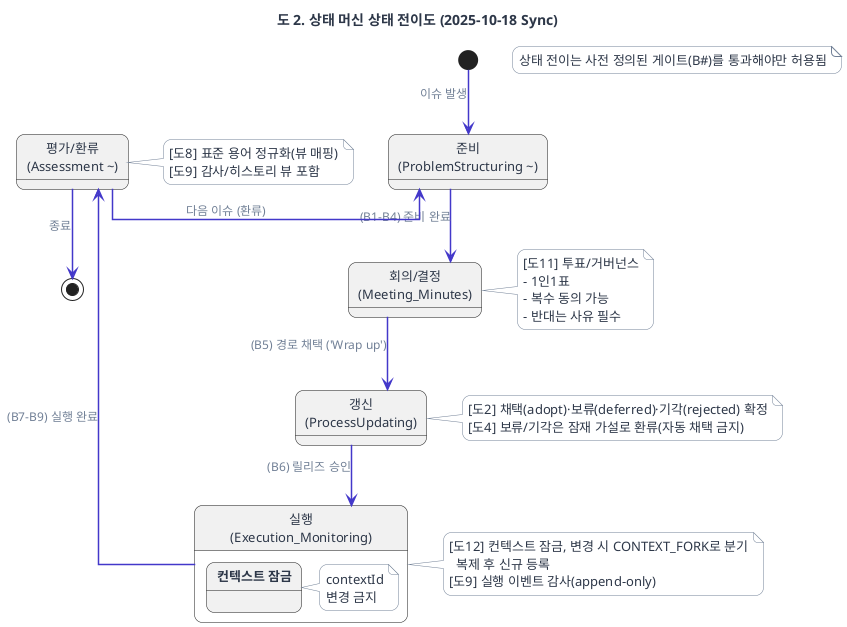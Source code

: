 @startuml

title 도 2. 상태 머신 상태 전이도 (2025-10-18 Sync)

' Set the main direction to vertical
top to bottom direction

'================================================================
' Worflogy.com Website Theme for PlantUML
'================================================================

'// 1. 전역 스타일 (Global Style & Fonts) //
skinparam backgroundColor #ffffff
skinparam defaultFontName "Pretendard"
skinparam defaultFontSize 13
skinparam defaultFontColor #2D3748
skinparam shadowing false
skinparam roundCorner 16

'// 2. 화살표 및 연결선 스타일 (Arrow & Connector Style) //
skinparam ArrowColor #718096
skinparam ArrowThickness 1.5
skinparam ArrowFontColor #718096
skinparam ArrowFontSize 12
skinparam linetype ortho

'// 3. 기본 요소 스타일 (Standard Elements Style) //
skinparam card {
  BackgroundColor #ffffff
  BorderColor #718096
}
skinparam note {
  BackgroundColor #ffffff
  BorderColor #718096
  FontColor #2D3748
}
skinparam component {
  BackgroundColor #ffffff
  BorderColor #718096
}
skinparam package {
  BackgroundColor #ffffff
  BorderColor #718096
}
skinparam database {
  BackgroundColor #ffffff
  BorderColor #718096
}
' [추가] 파티션(Partition) 스타일 정의
skinparam partition {
  BackgroundColor #F4F6F8 ' 웹사이트의 연한 배경색으로 구분감 부여
  BorderColor #718096
  FontColor #2D3748
}

'// 4. 강조 요소 스타일 (Accent Elements Style) //
skinparam actor {
  BackgroundColor #4338CA
  BorderColor #4338CA
  FontColor #ffffff
}
skinparam participant {
  BackgroundColor #4338CA
  BorderColor #4338CA
  FontColor #ffffff
}
skinparam usecase {
  BackgroundColor #ffffff
  BorderColor #4338CA
  ArrowColor #4338CA
}
skinparam activity {
  BackgroundColor #ffffff
  BorderColor #4338CA
  FontColor #2D3748
}

'// 5. 클래스 다이어그램 스타일 (Class Diagram Style) //
skinparam class {
  BackgroundColor #ffffff
  BorderColor #718096 ' [수정] 테두리 색상 변경
  HeaderBackgroundColor #4338CA
  FontColor #ffffff
  AttributeFontColor #2D3748
  AttributeFontSize 12
}

'================================================================

' States
state "준비\n(ProblemStructuring ~)" as Prep
state "회의/결정\n(Meeting_Minutes)" as MM
state "갱신\n(ProcessUpdating)" as PU
state "실행\n(Execution_Monitoring)" as EM
state "평가/환류\n(Assessment ~)" as Report

' Transitions - Use '-down->' to enforce vertical flow
[*] -down-> Prep : 이슈 발생
Prep -down-> MM : (B1-B4) 준비 완료
MM -down-> PU : (B5) 경로 채택 ('Wrap up')
PU -down-> EM : (B6) 릴리즈 승인
EM -down-> Report : (B7-B9) 실행 완료
Report -down-> [*] : 종료

' Feedback loop transition
Report -> Prep : 다음 이슈 (환류)

' Nested State for Context Lock
state EM {
  state "**컨텍스트 잠금**" as Locked
  note right of Locked
    contextId
    변경 금지
  end note
}

' General Note
note "상태 전이는 사전 정의된 게이트(B#)를 통과해야만 허용됨" as N1

' Notes for each state
note right of MM
[도11] 투표/거버넌스
- 1인1표
- 복수 동의 가능
- 반대는 사유 필수
end note

note right of PU
[도2] 채택(adopt)·보류(deferred)·기각(rejected) 확정
[도4] 보류/기각은 잠재 가설로 환류(자동 채택 금지)
end note

note right of Report
[도8] 표준 용어 정규화(뷰 매핑)
[도9] 감사/히스토리 뷰 포함
end note

note right of EM
[도12] 컨텍스트 잠금, 변경 시 CONTEXT_FORK로 분기
  복제 후 신규 등록
[도9] 실행 이벤트 감사(append-only)
end note

@enduml
